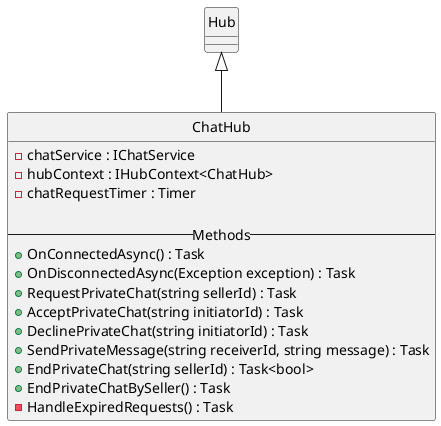 @startuml ChatHubClass

hide circle

class Hub {
}

class ChatHub {
  - chatService : IChatService
  - hubContext : IHubContext<ChatHub>
  - chatRequestTimer : Timer
  
  -- Methods --
  + OnConnectedAsync() : Task
  + OnDisconnectedAsync(Exception exception) : Task
  + RequestPrivateChat(string sellerId) : Task
  + AcceptPrivateChat(string initiatorId) : Task
  + DeclinePrivateChat(string initiatorId) : Task
  + SendPrivateMessage(string receiverId, string message) : Task
  + EndPrivateChat(string sellerId) : Task<bool>
  + EndPrivateChatBySeller() : Task
  - HandleExpiredRequests() : Task
}

Hub <|-- ChatHub
@enduml
